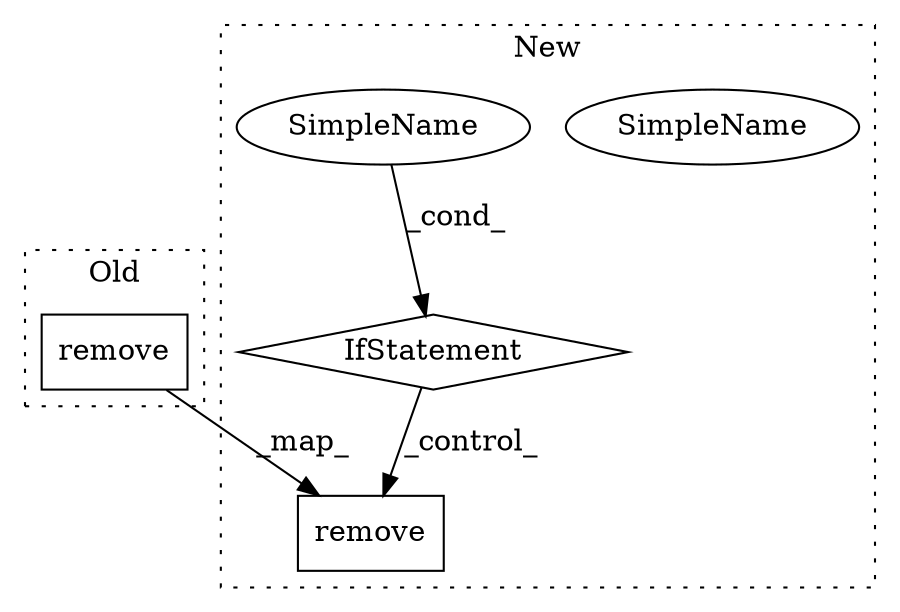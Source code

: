 digraph G {
subgraph cluster0 {
1 [label="remove" a="32" s="11593,11612" l="7,1" shape="box"];
label = "Old";
style="dotted";
}
subgraph cluster1 {
2 [label="remove" a="32" s="12205,12224" l="7,1" shape="box"];
3 [label="IfStatement" a="25" s="12175,12192" l="4,2" shape="diamond"];
4 [label="SimpleName" a="42" s="12179" l="13" shape="ellipse"];
5 [label="SimpleName" a="42" s="12179" l="13" shape="ellipse"];
label = "New";
style="dotted";
}
1 -> 2 [label="_map_"];
3 -> 2 [label="_control_"];
5 -> 3 [label="_cond_"];
}